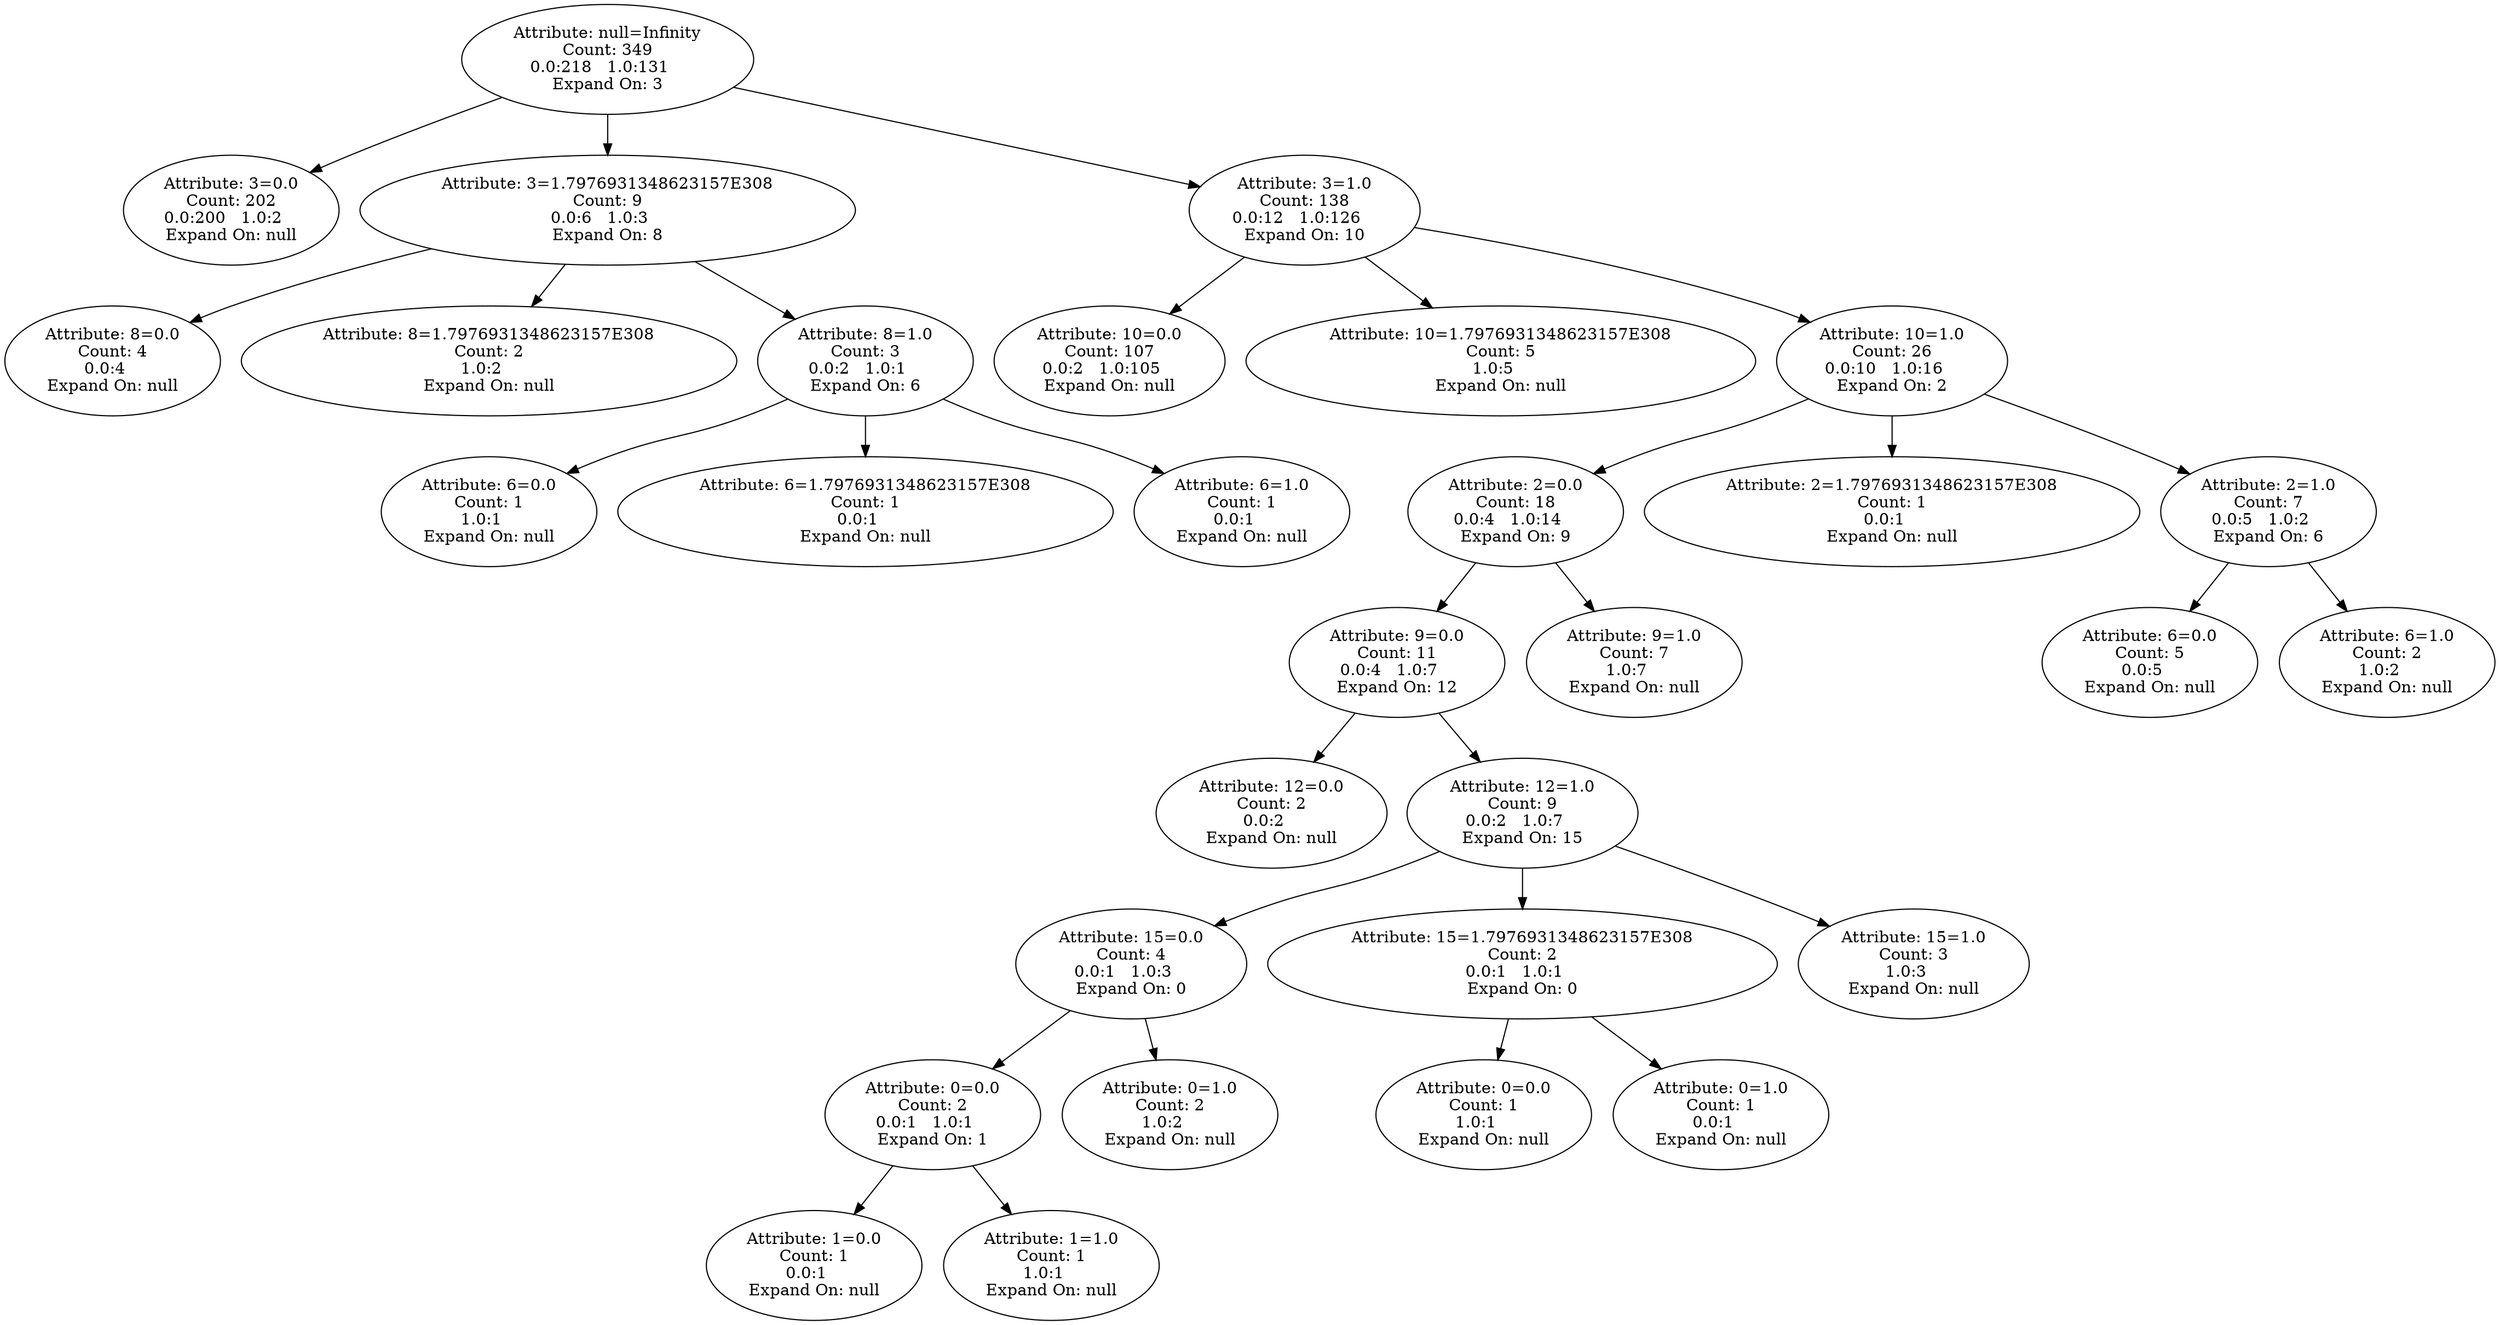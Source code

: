 digraph voting {
decisionDecisionNode29c56c60[label="Attribute: null=Infinity
Count: 349
0.0:218   1.0:131   
Expand On: 3"];decisionDecisionNode29c56c60 -> decisionDecisionNode604e280c;
decisionDecisionNode604e280c[label="Attribute: 3=0.0
Count: 202
0.0:200   1.0:2   
Expand On: null"];decisionDecisionNode29c56c60 -> decisionDecisionNode2b275d39;
decisionDecisionNode2b275d39[label="Attribute: 3=1.7976931348623157E308
Count: 9
0.0:6   1.0:3   
Expand On: 8"];decisionDecisionNode2b275d39 -> decisionDecisionNode25595f51;
decisionDecisionNode25595f51[label="Attribute: 8=0.0
Count: 4
0.0:4   
Expand On: null"];decisionDecisionNode2b275d39 -> decisionDecisionNodee80d1ff;
decisionDecisionNodee80d1ff[label="Attribute: 8=1.7976931348623157E308
Count: 2
1.0:2   
Expand On: null"];decisionDecisionNode2b275d39 -> decisionDecisionNode2b5ac3c9;
decisionDecisionNode2b5ac3c9[label="Attribute: 8=1.0
Count: 3
0.0:2   1.0:1   
Expand On: 6"];decisionDecisionNode2b5ac3c9 -> decisionDecisionNode53ebd75b;
decisionDecisionNode53ebd75b[label="Attribute: 6=0.0
Count: 1
1.0:1   
Expand On: null"];decisionDecisionNode2b5ac3c9 -> decisionDecisionNode2087c268;
decisionDecisionNode2087c268[label="Attribute: 6=1.7976931348623157E308
Count: 1
0.0:1   
Expand On: null"];decisionDecisionNode2b5ac3c9 -> decisionDecisionNode30ec4a87;
decisionDecisionNode30ec4a87[label="Attribute: 6=1.0
Count: 1
0.0:1   
Expand On: null"];decisionDecisionNode29c56c60 -> decisionDecisionNode6910fe28;
decisionDecisionNode6910fe28[label="Attribute: 3=1.0
Count: 138
0.0:12   1.0:126   
Expand On: 10"];decisionDecisionNode6910fe28 -> decisionDecisionNode5a9e29fb;
decisionDecisionNode5a9e29fb[label="Attribute: 10=0.0
Count: 107
0.0:2   1.0:105   
Expand On: null"];decisionDecisionNode6910fe28 -> decisionDecisionNode45d64c37;
decisionDecisionNode45d64c37[label="Attribute: 10=1.7976931348623157E308
Count: 5
1.0:5   
Expand On: null"];decisionDecisionNode6910fe28 -> decisionDecisionNode7825d2b2;
decisionDecisionNode7825d2b2[label="Attribute: 10=1.0
Count: 26
0.0:10   1.0:16   
Expand On: 2"];decisionDecisionNode7825d2b2 -> decisionDecisionNode7b2be1bd;
decisionDecisionNode7b2be1bd[label="Attribute: 2=0.0
Count: 18
0.0:4   1.0:14   
Expand On: 9"];decisionDecisionNode7b2be1bd -> decisionDecisionNode7df17e77;
decisionDecisionNode7df17e77[label="Attribute: 9=0.0
Count: 11
0.0:4   1.0:7   
Expand On: 12"];decisionDecisionNode7df17e77 -> decisionDecisionNode79a5f739;
decisionDecisionNode79a5f739[label="Attribute: 12=0.0
Count: 2
0.0:2   
Expand On: null"];decisionDecisionNode7df17e77 -> decisionDecisionNode7f09fd93;
decisionDecisionNode7f09fd93[label="Attribute: 12=1.0
Count: 9
0.0:2   1.0:7   
Expand On: 15"];decisionDecisionNode7f09fd93 -> decisionDecisionNode68e6ff0d;
decisionDecisionNode68e6ff0d[label="Attribute: 15=0.0
Count: 4
0.0:1   1.0:3   
Expand On: 0"];decisionDecisionNode68e6ff0d -> decisionDecisionNode1572e449;
decisionDecisionNode1572e449[label="Attribute: 0=0.0
Count: 2
0.0:1   1.0:1   
Expand On: 1"];decisionDecisionNode1572e449 -> decisionDecisionNode29e97f9f;
decisionDecisionNode29e97f9f[label="Attribute: 1=0.0
Count: 1
0.0:1   
Expand On: null"];decisionDecisionNode1572e449 -> decisionDecisionNode20b9b538;
decisionDecisionNode20b9b538[label="Attribute: 1=1.0
Count: 1
1.0:1   
Expand On: null"];decisionDecisionNode68e6ff0d -> decisionDecisionNode288051;
decisionDecisionNode288051[label="Attribute: 0=1.0
Count: 2
1.0:2   
Expand On: null"];decisionDecisionNode7f09fd93 -> decisionDecisionNode630045eb;
decisionDecisionNode630045eb[label="Attribute: 15=1.7976931348623157E308
Count: 2
0.0:1   1.0:1   
Expand On: 0"];decisionDecisionNode630045eb -> decisionDecisionNode26ee7a14;
decisionDecisionNode26ee7a14[label="Attribute: 0=0.0
Count: 1
1.0:1   
Expand On: null"];decisionDecisionNode630045eb -> decisionDecisionNode7290cb03;
decisionDecisionNode7290cb03[label="Attribute: 0=1.0
Count: 1
0.0:1   
Expand On: null"];decisionDecisionNode7f09fd93 -> decisionDecisionNode6cb8;
decisionDecisionNode6cb8[label="Attribute: 15=1.0
Count: 3
1.0:3   
Expand On: null"];decisionDecisionNode7b2be1bd -> decisionDecisionNode1be1a408;
decisionDecisionNode1be1a408[label="Attribute: 9=1.0
Count: 7
1.0:7   
Expand On: null"];decisionDecisionNode7825d2b2 -> decisionDecisionNode7ad81784;
decisionDecisionNode7ad81784[label="Attribute: 2=1.7976931348623157E308
Count: 1
0.0:1   
Expand On: null"];decisionDecisionNode7825d2b2 -> decisionDecisionNodef01a1e;
decisionDecisionNodef01a1e[label="Attribute: 2=1.0
Count: 7
0.0:5   1.0:2   
Expand On: 6"];decisionDecisionNodef01a1e -> decisionDecisionNode1342a80d;
decisionDecisionNode1342a80d[label="Attribute: 6=0.0
Count: 5
0.0:5   
Expand On: null"];decisionDecisionNodef01a1e -> decisionDecisionNode7d26f75b;
decisionDecisionNode7d26f75b[label="Attribute: 6=1.0
Count: 2
1.0:2   
Expand On: null"];
}